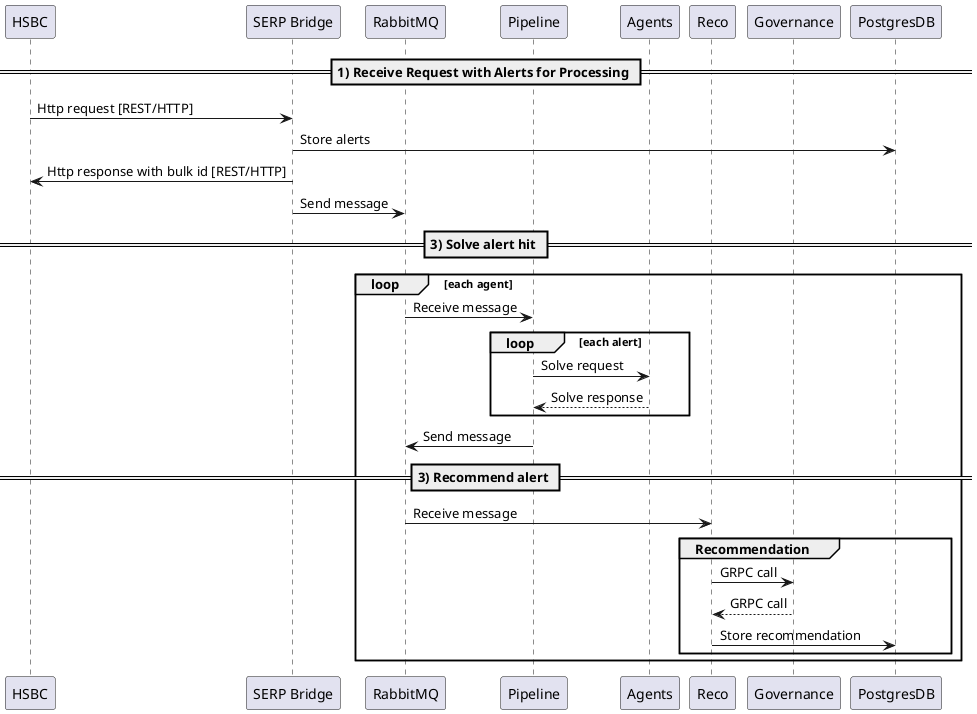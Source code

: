 @startuml
participant HSBC
participant "SERP Bridge"

participant RabbitMQ
participant Pipeline
participant Agents
participant Reco
participant Governance
participant PostgresDB
== **1) Receive Request with Alerts for Processing** ==

HSBC -> "SERP Bridge": Http request [REST/HTTP]
"SERP Bridge" -> PostgresDB: Store alerts
HSBC <- "SERP Bridge": Http response with bulk id [REST/HTTP]
"SERP Bridge" -> RabbitMQ: Send message

== **3) Solve alert hit** ==
    loop each agent
    RabbitMQ -> Pipeline: Receive message
loop each alert
      Pipeline -> Agents : Solve request
      Agents --> Pipeline : Solve response
    end
  Pipeline -> RabbitMQ : Send message
  == **3) Recommend alert** ==
  RabbitMQ -> Reco: Receive message
  group Recommendation
    Reco -> Governance: GRPC call
    Governance --> Reco: GRPC call
    Reco -> PostgresDB: Store recommendation
  end
end
@enduml
